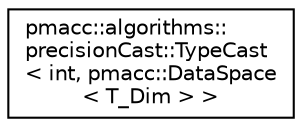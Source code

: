 digraph "Graphical Class Hierarchy"
{
 // LATEX_PDF_SIZE
  edge [fontname="Helvetica",fontsize="10",labelfontname="Helvetica",labelfontsize="10"];
  node [fontname="Helvetica",fontsize="10",shape=record];
  rankdir="LR";
  Node0 [label="pmacc::algorithms::\lprecisionCast::TypeCast\l\< int, pmacc::DataSpace\l\< T_Dim \> \>",height=0.2,width=0.4,color="black", fillcolor="white", style="filled",URL="$structpmacc_1_1algorithms_1_1precision_cast_1_1_type_cast_3_01int_00_01pmacc_1_1_data_space_3_01_t___dim_01_4_01_4.html",tooltip=" "];
}
